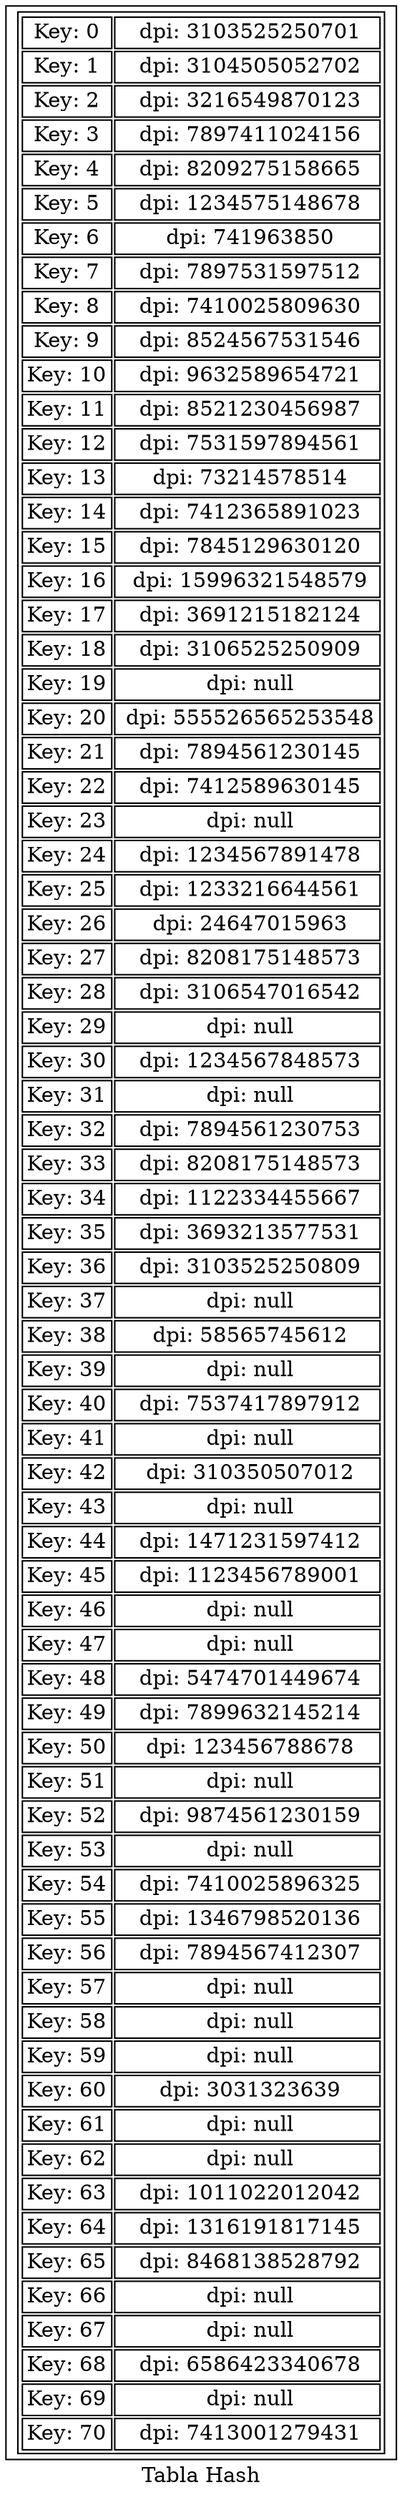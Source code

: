 digraph G{
label="Tabla Hash";
node[shape=box];
a[label=<<TABLE>
<TR><TD>Key: 0</TD><TD> dpi: 3103525250701</TD></TR><TR><TD>Key: 1</TD><TD> dpi: 3104505052702</TD></TR><TR><TD>Key: 2</TD><TD> dpi: 3216549870123</TD></TR><TR><TD>Key: 3</TD><TD> dpi: 7897411024156</TD></TR><TR><TD>Key: 4</TD><TD> dpi: 8209275158665</TD></TR><TR><TD>Key: 5</TD><TD> dpi: 1234575148678</TD></TR><TR><TD>Key: 6</TD><TD> dpi: 741963850</TD></TR><TR><TD>Key: 7</TD><TD> dpi: 7897531597512</TD></TR><TR><TD>Key: 8</TD><TD> dpi: 7410025809630</TD></TR><TR><TD>Key: 9</TD><TD> dpi: 8524567531546</TD></TR><TR><TD>Key: 10</TD><TD> dpi: 9632589654721</TD></TR><TR><TD>Key: 11</TD><TD> dpi: 8521230456987</TD></TR><TR><TD>Key: 12</TD><TD> dpi: 7531597894561</TD></TR><TR><TD>Key: 13</TD><TD> dpi: 73214578514</TD></TR><TR><TD>Key: 14</TD><TD> dpi: 7412365891023</TD></TR><TR><TD>Key: 15</TD><TD> dpi: 7845129630120</TD></TR><TR><TD>Key: 16</TD><TD> dpi: 15996321548579</TD></TR><TR><TD>Key: 17</TD><TD> dpi: 3691215182124</TD></TR><TR><TD>Key: 18</TD><TD> dpi: 3106525250909</TD></TR><TR><TD>Key: 19</TD><TD> dpi: null</TD></TR><TR><TD>Key: 20</TD><TD> dpi: 555526565253548</TD></TR><TR><TD>Key: 21</TD><TD> dpi: 7894561230145</TD></TR><TR><TD>Key: 22</TD><TD> dpi: 7412589630145</TD></TR><TR><TD>Key: 23</TD><TD> dpi: null</TD></TR><TR><TD>Key: 24</TD><TD> dpi: 1234567891478</TD></TR><TR><TD>Key: 25</TD><TD> dpi: 1233216644561</TD></TR><TR><TD>Key: 26</TD><TD> dpi: 24647015963</TD></TR><TR><TD>Key: 27</TD><TD> dpi: 8208175148573</TD></TR><TR><TD>Key: 28</TD><TD> dpi: 3106547016542</TD></TR><TR><TD>Key: 29</TD><TD> dpi: null</TD></TR><TR><TD>Key: 30</TD><TD> dpi: 1234567848573</TD></TR><TR><TD>Key: 31</TD><TD> dpi: null</TD></TR><TR><TD>Key: 32</TD><TD> dpi: 7894561230753</TD></TR><TR><TD>Key: 33</TD><TD> dpi: 8208175148573</TD></TR><TR><TD>Key: 34</TD><TD> dpi: 1122334455667</TD></TR><TR><TD>Key: 35</TD><TD> dpi: 3693213577531</TD></TR><TR><TD>Key: 36</TD><TD> dpi: 3103525250809</TD></TR><TR><TD>Key: 37</TD><TD> dpi: null</TD></TR><TR><TD>Key: 38</TD><TD> dpi: 58565745612</TD></TR><TR><TD>Key: 39</TD><TD> dpi: null</TD></TR><TR><TD>Key: 40</TD><TD> dpi: 7537417897912</TD></TR><TR><TD>Key: 41</TD><TD> dpi: null</TD></TR><TR><TD>Key: 42</TD><TD> dpi: 310350507012</TD></TR><TR><TD>Key: 43</TD><TD> dpi: null</TD></TR><TR><TD>Key: 44</TD><TD> dpi: 1471231597412</TD></TR><TR><TD>Key: 45</TD><TD> dpi: 1123456789001</TD></TR><TR><TD>Key: 46</TD><TD> dpi: null</TD></TR><TR><TD>Key: 47</TD><TD> dpi: null</TD></TR><TR><TD>Key: 48</TD><TD> dpi: 5474701449674</TD></TR><TR><TD>Key: 49</TD><TD> dpi: 7899632145214</TD></TR><TR><TD>Key: 50</TD><TD> dpi: 123456788678</TD></TR><TR><TD>Key: 51</TD><TD> dpi: null</TD></TR><TR><TD>Key: 52</TD><TD> dpi: 9874561230159</TD></TR><TR><TD>Key: 53</TD><TD> dpi: null</TD></TR><TR><TD>Key: 54</TD><TD> dpi: 7410025896325</TD></TR><TR><TD>Key: 55</TD><TD> dpi: 1346798520136</TD></TR><TR><TD>Key: 56</TD><TD> dpi: 7894567412307</TD></TR><TR><TD>Key: 57</TD><TD> dpi: null</TD></TR><TR><TD>Key: 58</TD><TD> dpi: null</TD></TR><TR><TD>Key: 59</TD><TD> dpi: null</TD></TR><TR><TD>Key: 60</TD><TD> dpi: 3031323639</TD></TR><TR><TD>Key: 61</TD><TD> dpi: null</TD></TR><TR><TD>Key: 62</TD><TD> dpi: null</TD></TR><TR><TD>Key: 63</TD><TD> dpi: 1011022012042</TD></TR><TR><TD>Key: 64</TD><TD> dpi: 1316191817145</TD></TR><TR><TD>Key: 65</TD><TD> dpi: 8468138528792</TD></TR><TR><TD>Key: 66</TD><TD> dpi: null</TD></TR><TR><TD>Key: 67</TD><TD> dpi: null</TD></TR><TR><TD>Key: 68</TD><TD> dpi: 6586423340678</TD></TR><TR><TD>Key: 69</TD><TD> dpi: null</TD></TR><TR><TD>Key: 70</TD><TD> dpi: 7413001279431</TD></TR>
</TABLE>>
];
}